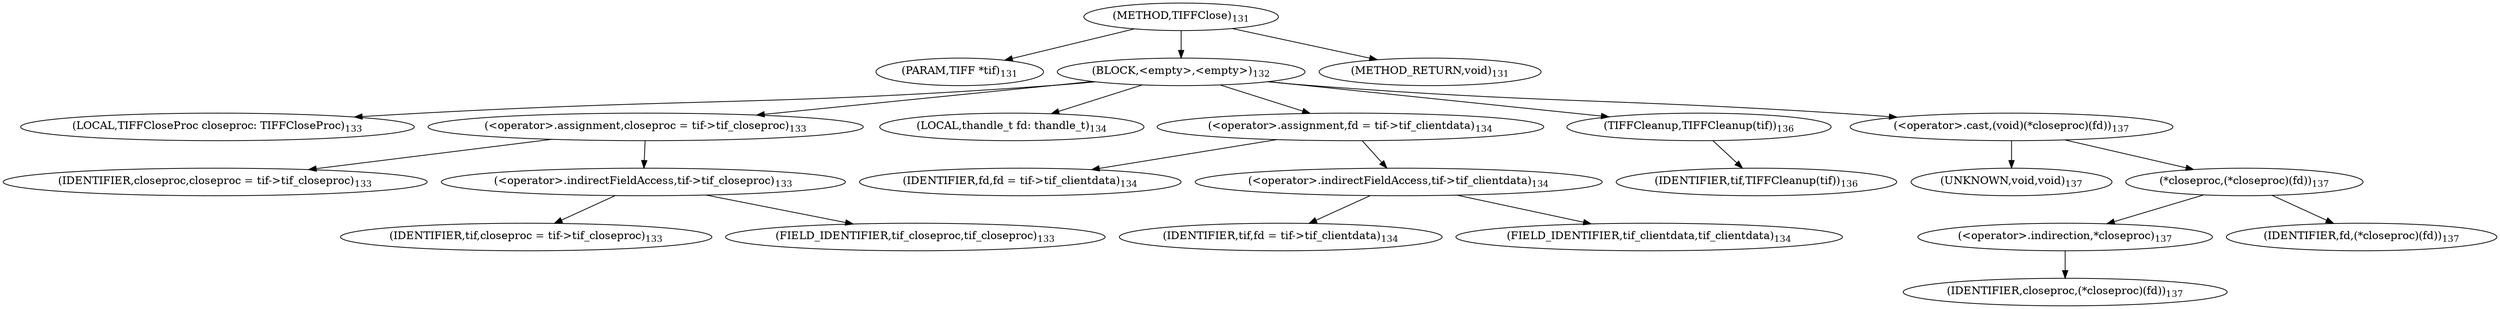 digraph "TIFFClose" {  
"99231" [label = <(METHOD,TIFFClose)<SUB>131</SUB>> ]
"99232" [label = <(PARAM,TIFF *tif)<SUB>131</SUB>> ]
"99233" [label = <(BLOCK,&lt;empty&gt;,&lt;empty&gt;)<SUB>132</SUB>> ]
"99234" [label = <(LOCAL,TIFFCloseProc closeproc: TIFFCloseProc)<SUB>133</SUB>> ]
"99235" [label = <(&lt;operator&gt;.assignment,closeproc = tif-&gt;tif_closeproc)<SUB>133</SUB>> ]
"99236" [label = <(IDENTIFIER,closeproc,closeproc = tif-&gt;tif_closeproc)<SUB>133</SUB>> ]
"99237" [label = <(&lt;operator&gt;.indirectFieldAccess,tif-&gt;tif_closeproc)<SUB>133</SUB>> ]
"99238" [label = <(IDENTIFIER,tif,closeproc = tif-&gt;tif_closeproc)<SUB>133</SUB>> ]
"99239" [label = <(FIELD_IDENTIFIER,tif_closeproc,tif_closeproc)<SUB>133</SUB>> ]
"99240" [label = <(LOCAL,thandle_t fd: thandle_t)<SUB>134</SUB>> ]
"99241" [label = <(&lt;operator&gt;.assignment,fd = tif-&gt;tif_clientdata)<SUB>134</SUB>> ]
"99242" [label = <(IDENTIFIER,fd,fd = tif-&gt;tif_clientdata)<SUB>134</SUB>> ]
"99243" [label = <(&lt;operator&gt;.indirectFieldAccess,tif-&gt;tif_clientdata)<SUB>134</SUB>> ]
"99244" [label = <(IDENTIFIER,tif,fd = tif-&gt;tif_clientdata)<SUB>134</SUB>> ]
"99245" [label = <(FIELD_IDENTIFIER,tif_clientdata,tif_clientdata)<SUB>134</SUB>> ]
"99246" [label = <(TIFFCleanup,TIFFCleanup(tif))<SUB>136</SUB>> ]
"99247" [label = <(IDENTIFIER,tif,TIFFCleanup(tif))<SUB>136</SUB>> ]
"99248" [label = <(&lt;operator&gt;.cast,(void)(*closeproc)(fd))<SUB>137</SUB>> ]
"99249" [label = <(UNKNOWN,void,void)<SUB>137</SUB>> ]
"99250" [label = <(*closeproc,(*closeproc)(fd))<SUB>137</SUB>> ]
"99251" [label = <(&lt;operator&gt;.indirection,*closeproc)<SUB>137</SUB>> ]
"99252" [label = <(IDENTIFIER,closeproc,(*closeproc)(fd))<SUB>137</SUB>> ]
"99253" [label = <(IDENTIFIER,fd,(*closeproc)(fd))<SUB>137</SUB>> ]
"99254" [label = <(METHOD_RETURN,void)<SUB>131</SUB>> ]
  "99231" -> "99232" 
  "99231" -> "99233" 
  "99231" -> "99254" 
  "99233" -> "99234" 
  "99233" -> "99235" 
  "99233" -> "99240" 
  "99233" -> "99241" 
  "99233" -> "99246" 
  "99233" -> "99248" 
  "99235" -> "99236" 
  "99235" -> "99237" 
  "99237" -> "99238" 
  "99237" -> "99239" 
  "99241" -> "99242" 
  "99241" -> "99243" 
  "99243" -> "99244" 
  "99243" -> "99245" 
  "99246" -> "99247" 
  "99248" -> "99249" 
  "99248" -> "99250" 
  "99250" -> "99251" 
  "99250" -> "99253" 
  "99251" -> "99252" 
}
